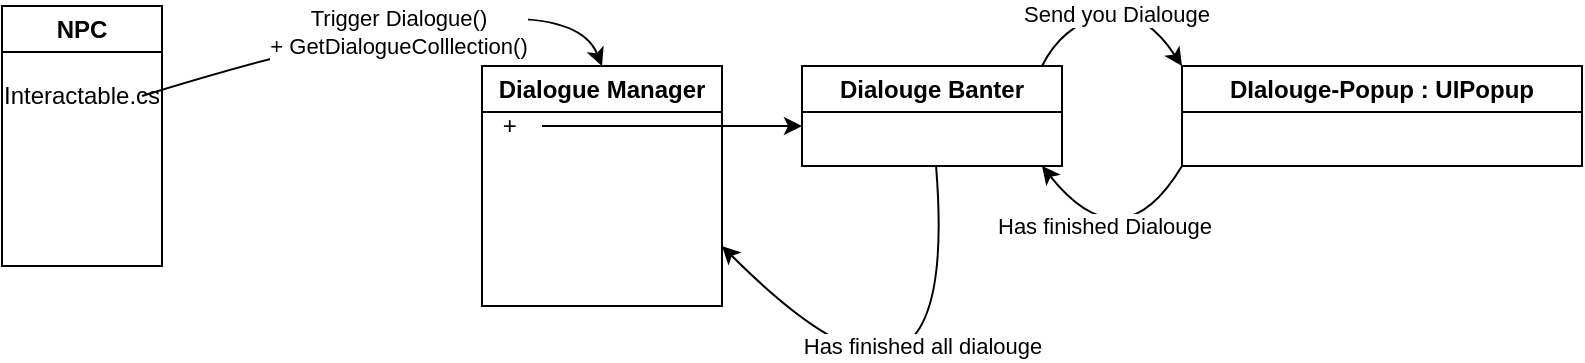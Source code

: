 <mxfile>
    <diagram id="lmvH4kBgN6ol6lcKcZw0" name="Page-1">
        <mxGraphModel dx="917" dy="258" grid="1" gridSize="10" guides="1" tooltips="1" connect="1" arrows="1" fold="1" page="1" pageScale="1" pageWidth="850" pageHeight="1100" math="0" shadow="0">
            <root>
                <mxCell id="0"/>
                <mxCell id="1" parent="0"/>
                <mxCell id="3" value="NPC" style="swimlane;whiteSpace=wrap;html=1;" parent="1" vertex="1">
                    <mxGeometry x="10" y="50" width="80" height="130" as="geometry"/>
                </mxCell>
                <mxCell id="31" value="Interactable.cs" style="text;html=1;strokeColor=none;fillColor=none;align=center;verticalAlign=middle;whiteSpace=wrap;rounded=0;" parent="3" vertex="1">
                    <mxGeometry x="10" y="30" width="60" height="30" as="geometry"/>
                </mxCell>
                <mxCell id="5" value="" style="endArrow=classic;html=1;curved=1;exitX=1;exitY=0.5;exitDx=0;exitDy=0;" parent="1" source="31" edge="1">
                    <mxGeometry relative="1" as="geometry">
                        <mxPoint x="190" y="80" as="sourcePoint"/>
                        <mxPoint x="310" y="80" as="targetPoint"/>
                        <Array as="points">
                            <mxPoint x="290" y="30"/>
                        </Array>
                    </mxGeometry>
                </mxCell>
                <mxCell id="6" value="Trigger Dialogue()&lt;br&gt;+ GetDialogueColllection()" style="edgeLabel;resizable=0;html=1;align=center;verticalAlign=middle;" parent="5" connectable="0" vertex="1">
                    <mxGeometry relative="1" as="geometry">
                        <mxPoint x="-3" y="8" as="offset"/>
                    </mxGeometry>
                </mxCell>
                <mxCell id="23" value="DIalouge-Popup : UIPopup" style="swimlane;whiteSpace=wrap;html=1;" parent="1" vertex="1">
                    <mxGeometry x="600" y="80" width="200" height="50" as="geometry"/>
                </mxCell>
                <mxCell id="35" value="Dialogue Manager" style="swimlane;whiteSpace=wrap;html=1;" parent="1" vertex="1">
                    <mxGeometry x="250" y="80" width="120" height="120" as="geometry"/>
                </mxCell>
                <mxCell id="38" value="+&amp;nbsp;" style="text;html=1;align=center;verticalAlign=middle;resizable=0;points=[];autosize=1;strokeColor=none;fillColor=none;" parent="35" vertex="1">
                    <mxGeometry y="15" width="30" height="30" as="geometry"/>
                </mxCell>
                <mxCell id="39" style="edgeStyle=none;curved=1;html=1;" parent="1" source="38" edge="1">
                    <mxGeometry relative="1" as="geometry">
                        <mxPoint x="410" y="110" as="targetPoint"/>
                    </mxGeometry>
                </mxCell>
                <mxCell id="53" style="edgeStyle=none;html=1;entryX=1;entryY=0.75;entryDx=0;entryDy=0;curved=1;" edge="1" parent="1" source="41" target="35">
                    <mxGeometry relative="1" as="geometry">
                        <Array as="points">
                            <mxPoint x="490" y="290"/>
                        </Array>
                    </mxGeometry>
                </mxCell>
                <mxCell id="41" value="Dialouge Banter" style="swimlane;whiteSpace=wrap;html=1;" parent="1" vertex="1">
                    <mxGeometry x="410" y="80" width="130" height="50" as="geometry"/>
                </mxCell>
                <mxCell id="47" value="" style="endArrow=classic;html=1;curved=1;entryX=0;entryY=0;entryDx=0;entryDy=0;" parent="41" target="23" edge="1">
                    <mxGeometry relative="1" as="geometry">
                        <mxPoint x="120" as="sourcePoint"/>
                        <mxPoint x="220" as="targetPoint"/>
                        <Array as="points">
                            <mxPoint x="130" y="-20"/>
                            <mxPoint x="170" y="-30"/>
                        </Array>
                    </mxGeometry>
                </mxCell>
                <mxCell id="48" value="Send you Dialouge" style="edgeLabel;resizable=0;html=1;align=center;verticalAlign=middle;" parent="47" connectable="0" vertex="1">
                    <mxGeometry relative="1" as="geometry"/>
                </mxCell>
                <mxCell id="51" value="" style="endArrow=classic;html=1;curved=1;exitX=0;exitY=1;exitDx=0;exitDy=0;" parent="1" source="23" edge="1">
                    <mxGeometry relative="1" as="geometry">
                        <mxPoint x="530" y="160" as="sourcePoint"/>
                        <mxPoint x="530" y="130" as="targetPoint"/>
                        <Array as="points">
                            <mxPoint x="570" y="180"/>
                        </Array>
                    </mxGeometry>
                </mxCell>
                <mxCell id="52" value="Has finished Dialouge" style="edgeLabel;resizable=0;html=1;align=center;verticalAlign=middle;" parent="51" connectable="0" vertex="1">
                    <mxGeometry relative="1" as="geometry">
                        <mxPoint x="-8" y="-18" as="offset"/>
                    </mxGeometry>
                </mxCell>
                <mxCell id="54" value="Has finished all dialouge" style="edgeLabel;resizable=0;html=1;align=center;verticalAlign=middle;" connectable="0" vertex="1" parent="1">
                    <mxGeometry x="469.999" y="219.999" as="geometry"/>
                </mxCell>
            </root>
        </mxGraphModel>
    </diagram>
</mxfile>